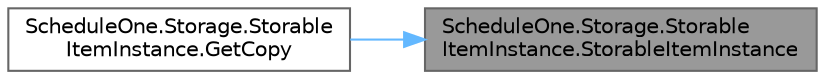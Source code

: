 digraph "ScheduleOne.Storage.StorableItemInstance.StorableItemInstance"
{
 // LATEX_PDF_SIZE
  bgcolor="transparent";
  edge [fontname=Helvetica,fontsize=10,labelfontname=Helvetica,labelfontsize=10];
  node [fontname=Helvetica,fontsize=10,shape=box,height=0.2,width=0.4];
  rankdir="RL";
  Node1 [id="Node000001",label="ScheduleOne.Storage.Storable\lItemInstance.StorableItemInstance",height=0.2,width=0.4,color="gray40", fillcolor="grey60", style="filled", fontcolor="black",tooltip=" "];
  Node1 -> Node2 [id="edge1_Node000001_Node000002",dir="back",color="steelblue1",style="solid",tooltip=" "];
  Node2 [id="Node000002",label="ScheduleOne.Storage.Storable\lItemInstance.GetCopy",height=0.2,width=0.4,color="grey40", fillcolor="white", style="filled",URL="$class_schedule_one_1_1_storage_1_1_storable_item_instance.html#ad0cd80946daf0c38db75381abfb8f3dc",tooltip=" "];
}
